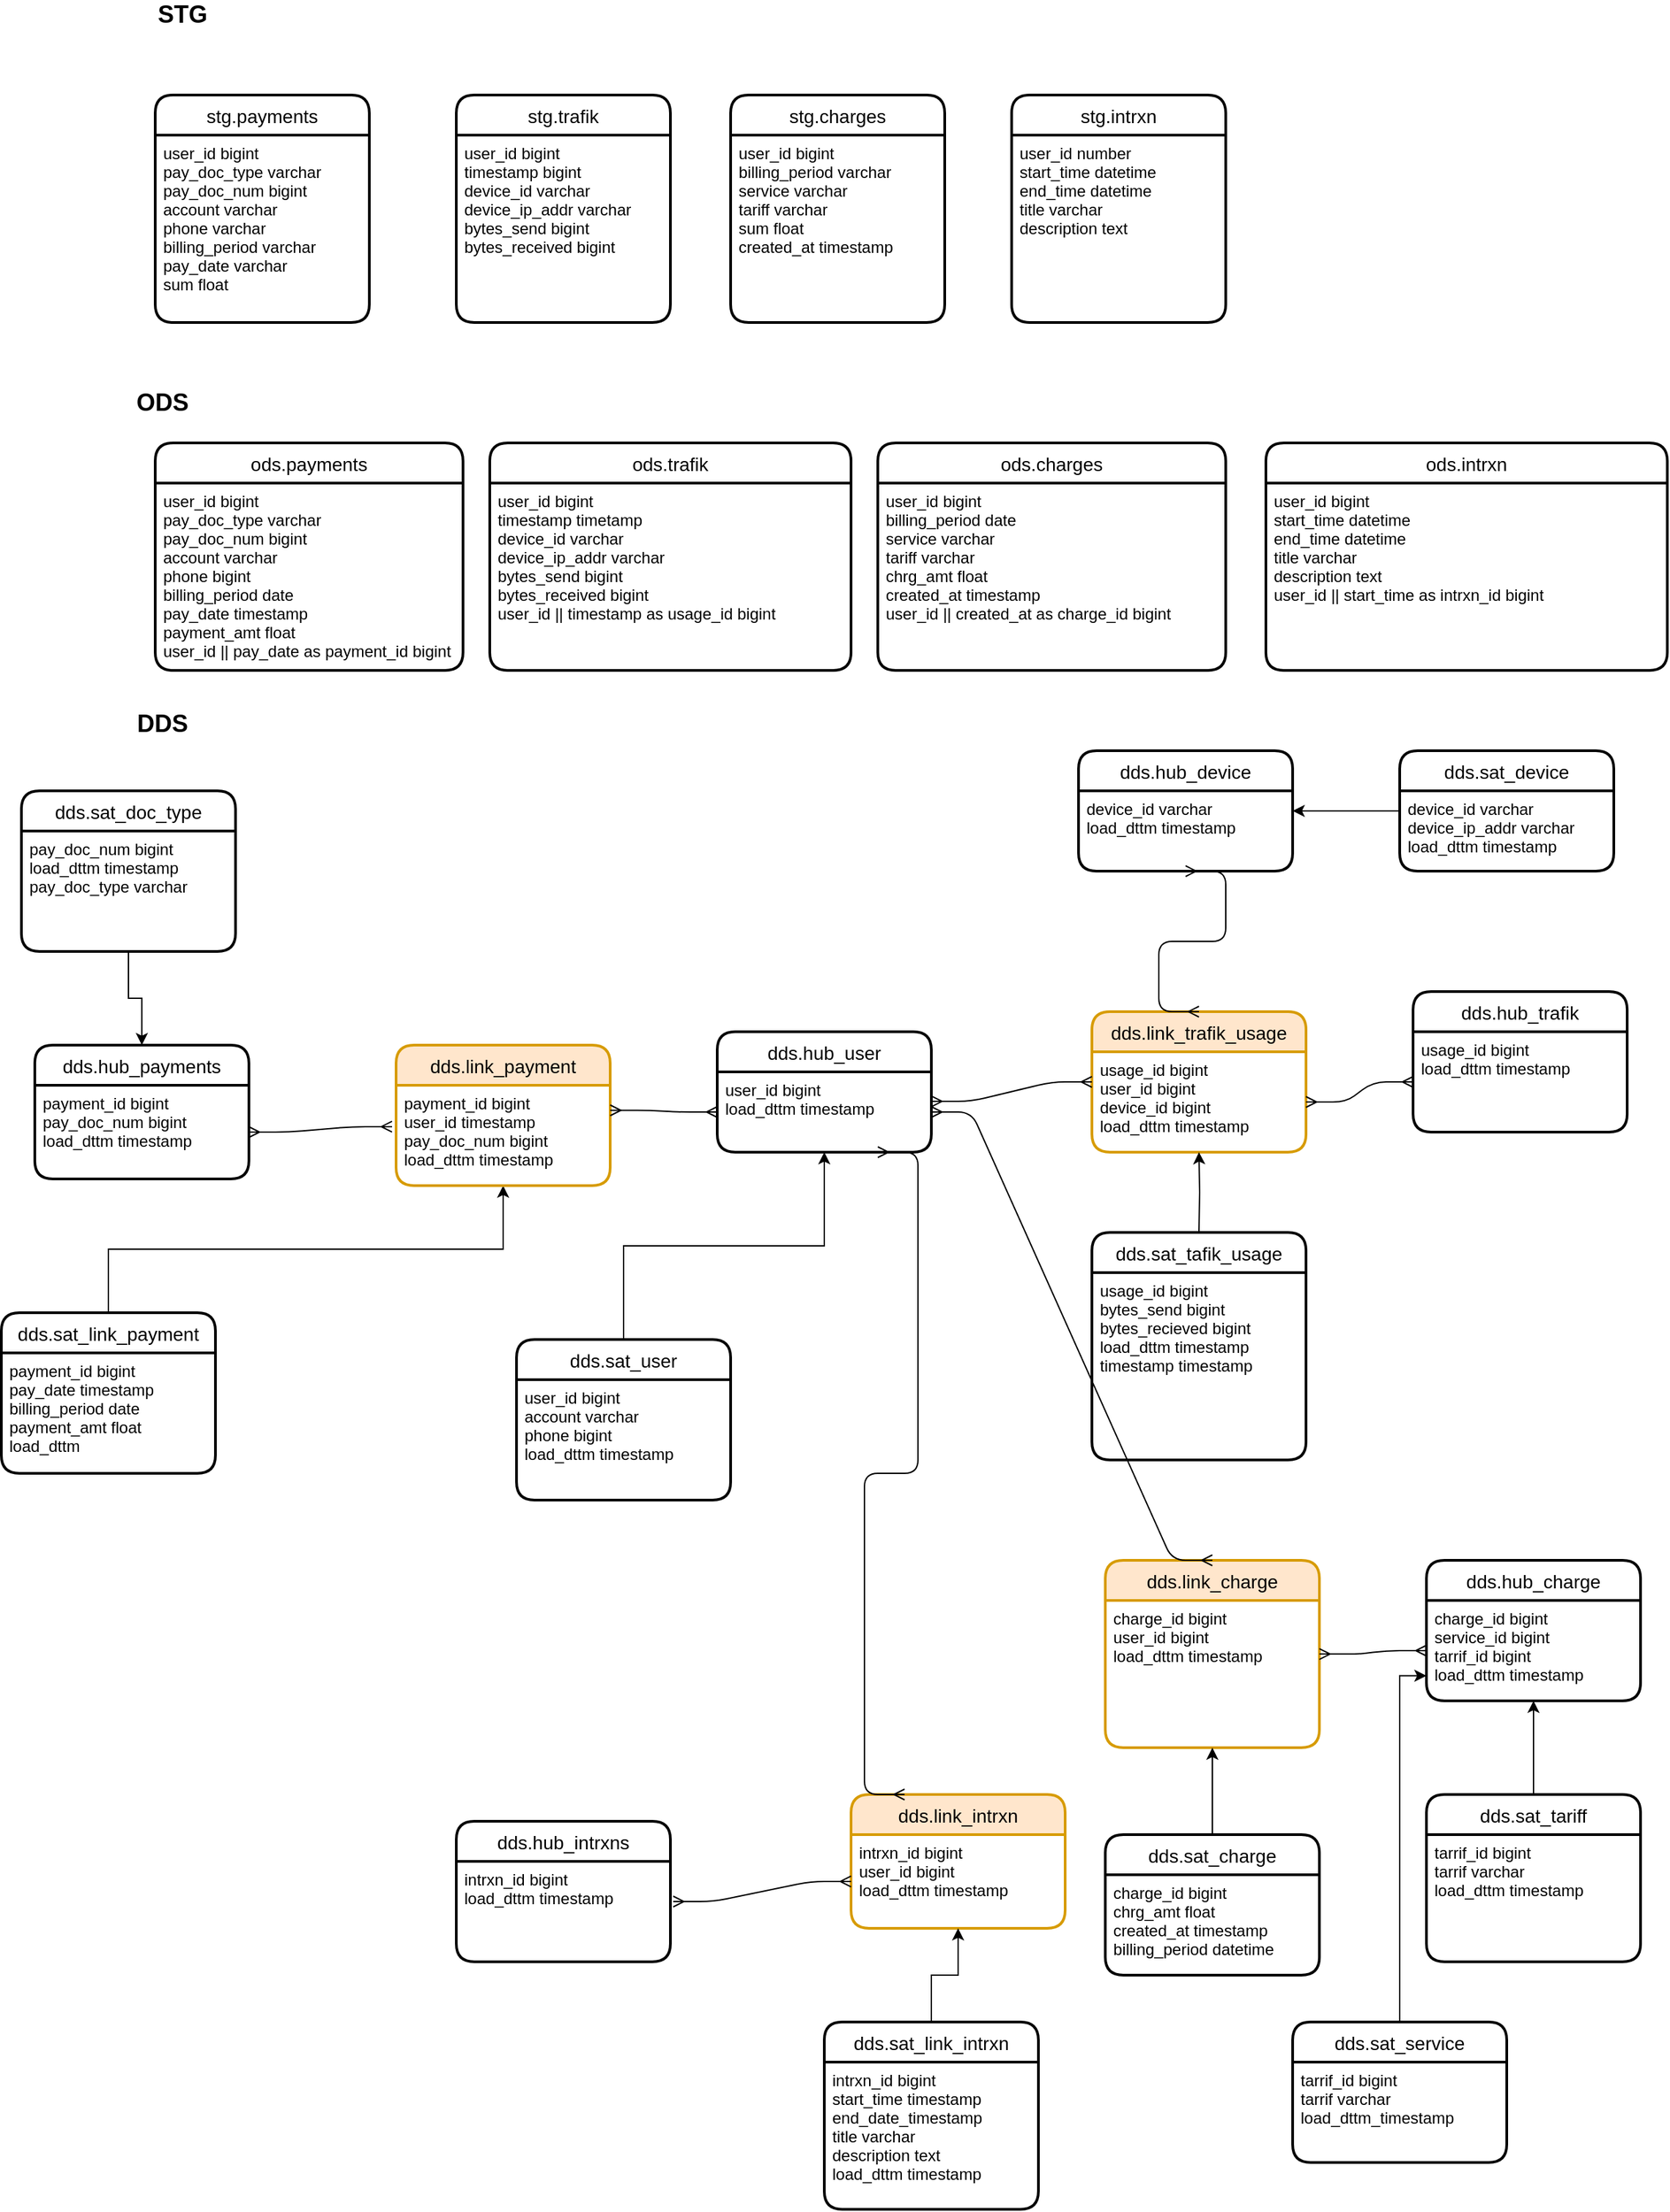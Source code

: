 <mxfile version="14.3.2" type="github">
  <diagram id="R2lEEEUBdFMjLlhIrx00" name="Page-1">
    <mxGraphModel dx="2232" dy="1864" grid="1" gridSize="10" guides="1" tooltips="1" connect="1" arrows="1" fold="1" page="1" pageScale="1" pageWidth="850" pageHeight="1100" math="0" shadow="0" extFonts="Permanent Marker^https://fonts.googleapis.com/css?family=Permanent+Marker">
      <root>
        <mxCell id="0" />
        <mxCell id="1" parent="0" />
        <mxCell id="7S4udObnOnSQ2FF6pkTF-1" value="stg.payments" style="swimlane;childLayout=stackLayout;horizontal=1;startSize=30;horizontalStack=0;rounded=1;fontSize=14;fontStyle=0;strokeWidth=2;resizeParent=0;resizeLast=1;shadow=0;dashed=0;align=center;" parent="1" vertex="1">
          <mxGeometry x="40" y="-120" width="160" height="170" as="geometry" />
        </mxCell>
        <mxCell id="7S4udObnOnSQ2FF6pkTF-2" value="user_id bigint&#xa;pay_doc_type varchar&#xa;pay_doc_num bigint&#xa;account varchar&#xa;phone varchar&#xa;billing_period varchar&#xa;pay_date varchar&#xa;sum float&#xa;&#xa;" style="align=left;strokeColor=none;fillColor=none;spacingLeft=4;fontSize=12;verticalAlign=top;resizable=0;rotatable=0;part=1;" parent="7S4udObnOnSQ2FF6pkTF-1" vertex="1">
          <mxGeometry y="30" width="160" height="140" as="geometry" />
        </mxCell>
        <mxCell id="7S4udObnOnSQ2FF6pkTF-4" value="stg.charges" style="swimlane;childLayout=stackLayout;horizontal=1;startSize=30;horizontalStack=0;rounded=1;fontSize=14;fontStyle=0;strokeWidth=2;resizeParent=0;resizeLast=1;shadow=0;dashed=0;align=center;" parent="1" vertex="1">
          <mxGeometry x="470" y="-120" width="160" height="170" as="geometry" />
        </mxCell>
        <mxCell id="7S4udObnOnSQ2FF6pkTF-5" value="user_id bigint&#xa;billing_period varchar&#xa;service varchar&#xa;tariff varchar&#xa;sum float&#xa;created_at timestamp" style="align=left;strokeColor=none;fillColor=none;spacingLeft=4;fontSize=12;verticalAlign=top;resizable=0;rotatable=0;part=1;" parent="7S4udObnOnSQ2FF6pkTF-4" vertex="1">
          <mxGeometry y="30" width="160" height="140" as="geometry" />
        </mxCell>
        <mxCell id="7S4udObnOnSQ2FF6pkTF-6" value="stg.trafik" style="swimlane;childLayout=stackLayout;horizontal=1;startSize=30;horizontalStack=0;rounded=1;fontSize=14;fontStyle=0;strokeWidth=2;resizeParent=0;resizeLast=1;shadow=0;dashed=0;align=center;" parent="1" vertex="1">
          <mxGeometry x="265" y="-120" width="160" height="170" as="geometry" />
        </mxCell>
        <mxCell id="7S4udObnOnSQ2FF6pkTF-7" value="user_id bigint&#xa;timestamp bigint&#xa;device_id varchar&#xa;device_ip_addr varchar&#xa;bytes_send bigint&#xa;bytes_received bigint&#xa;" style="align=left;strokeColor=none;fillColor=none;spacingLeft=4;fontSize=12;verticalAlign=top;resizable=0;rotatable=0;part=1;" parent="7S4udObnOnSQ2FF6pkTF-6" vertex="1">
          <mxGeometry y="30" width="160" height="140" as="geometry" />
        </mxCell>
        <mxCell id="7S4udObnOnSQ2FF6pkTF-10" value="stg.intrxn" style="swimlane;childLayout=stackLayout;horizontal=1;startSize=30;horizontalStack=0;rounded=1;fontSize=14;fontStyle=0;strokeWidth=2;resizeParent=0;resizeLast=1;shadow=0;dashed=0;align=center;" parent="1" vertex="1">
          <mxGeometry x="680" y="-120" width="160" height="170" as="geometry" />
        </mxCell>
        <mxCell id="7S4udObnOnSQ2FF6pkTF-11" value="user_id number&#xa;start_time datetime&#xa;end_time datetime&#xa;title varchar&#xa;description text" style="align=left;strokeColor=none;fillColor=none;spacingLeft=4;fontSize=12;verticalAlign=top;resizable=0;rotatable=0;part=1;" parent="7S4udObnOnSQ2FF6pkTF-10" vertex="1">
          <mxGeometry y="30" width="160" height="140" as="geometry" />
        </mxCell>
        <mxCell id="7S4udObnOnSQ2FF6pkTF-15" value="&lt;font style=&quot;font-size: 18px&quot;&gt;&lt;b&gt;STG&lt;/b&gt;&lt;/font&gt;" style="text;html=1;align=center;verticalAlign=middle;resizable=0;points=[];autosize=1;" parent="1" vertex="1">
          <mxGeometry x="35" y="-190" width="50" height="20" as="geometry" />
        </mxCell>
        <mxCell id="7S4udObnOnSQ2FF6pkTF-16" value="&lt;font style=&quot;font-size: 18px&quot;&gt;&lt;b&gt;ODS&lt;/b&gt;&lt;/font&gt;" style="text;html=1;align=center;verticalAlign=middle;resizable=0;points=[];autosize=1;" parent="1" vertex="1">
          <mxGeometry x="20" y="100" width="50" height="20" as="geometry" />
        </mxCell>
        <mxCell id="7S4udObnOnSQ2FF6pkTF-17" value="ods.payments" style="swimlane;childLayout=stackLayout;horizontal=1;startSize=30;horizontalStack=0;rounded=1;fontSize=14;fontStyle=0;strokeWidth=2;resizeParent=0;resizeLast=1;shadow=0;dashed=0;align=center;" parent="1" vertex="1">
          <mxGeometry x="40" y="140" width="230" height="170" as="geometry" />
        </mxCell>
        <mxCell id="7S4udObnOnSQ2FF6pkTF-18" value="user_id bigint&#xa;pay_doc_type varchar&#xa;pay_doc_num bigint&#xa;account varchar&#xa;phone bigint&#xa;billing_period date&#xa;pay_date timestamp&#xa;payment_amt float&#xa;user_id || pay_date as payment_id bigint&#xa;&#xa;" style="align=left;strokeColor=none;fillColor=none;spacingLeft=4;fontSize=12;verticalAlign=top;resizable=0;rotatable=0;part=1;" parent="7S4udObnOnSQ2FF6pkTF-17" vertex="1">
          <mxGeometry y="30" width="230" height="140" as="geometry" />
        </mxCell>
        <mxCell id="CGG7622qUOH1zf8zBnxl-1" value="ods.trafik" style="swimlane;childLayout=stackLayout;horizontal=1;startSize=30;horizontalStack=0;rounded=1;fontSize=14;fontStyle=0;strokeWidth=2;resizeParent=0;resizeLast=1;shadow=0;dashed=0;align=center;" vertex="1" parent="1">
          <mxGeometry x="290" y="140" width="270" height="170" as="geometry" />
        </mxCell>
        <mxCell id="CGG7622qUOH1zf8zBnxl-2" value="user_id bigint&#xa;timestamp timetamp&#xa;device_id varchar&#xa;device_ip_addr varchar&#xa;bytes_send bigint&#xa;bytes_received bigint&#xa;user_id || timestamp as usage_id bigint&#xa;" style="align=left;strokeColor=none;fillColor=none;spacingLeft=4;fontSize=12;verticalAlign=top;resizable=0;rotatable=0;part=1;" vertex="1" parent="CGG7622qUOH1zf8zBnxl-1">
          <mxGeometry y="30" width="270" height="140" as="geometry" />
        </mxCell>
        <mxCell id="CGG7622qUOH1zf8zBnxl-3" value="ods.charges" style="swimlane;childLayout=stackLayout;horizontal=1;startSize=30;horizontalStack=0;rounded=1;fontSize=14;fontStyle=0;strokeWidth=2;resizeParent=0;resizeLast=1;shadow=0;dashed=0;align=center;" vertex="1" parent="1">
          <mxGeometry x="580" y="140" width="260" height="170" as="geometry" />
        </mxCell>
        <mxCell id="CGG7622qUOH1zf8zBnxl-4" value="user_id bigint&#xa;billing_period date&#xa;service varchar&#xa;tariff varchar&#xa;chrg_amt float&#xa;created_at timestamp&#xa;user_id || created_at as charge_id bigint&#xa;" style="align=left;strokeColor=none;fillColor=none;spacingLeft=4;fontSize=12;verticalAlign=top;resizable=0;rotatable=0;part=1;" vertex="1" parent="CGG7622qUOH1zf8zBnxl-3">
          <mxGeometry y="30" width="260" height="140" as="geometry" />
        </mxCell>
        <mxCell id="CGG7622qUOH1zf8zBnxl-5" value="ods.intrxn" style="swimlane;childLayout=stackLayout;horizontal=1;startSize=30;horizontalStack=0;rounded=1;fontSize=14;fontStyle=0;strokeWidth=2;resizeParent=0;resizeLast=1;shadow=0;dashed=0;align=center;" vertex="1" parent="1">
          <mxGeometry x="870" y="140" width="300" height="170" as="geometry" />
        </mxCell>
        <mxCell id="CGG7622qUOH1zf8zBnxl-6" value="user_id bigint&#xa;start_time datetime&#xa;end_time datetime&#xa;title varchar&#xa;description text&#xa;user_id || start_time as intrxn_id bigint" style="align=left;strokeColor=none;fillColor=none;spacingLeft=4;fontSize=12;verticalAlign=top;resizable=0;rotatable=0;part=1;" vertex="1" parent="CGG7622qUOH1zf8zBnxl-5">
          <mxGeometry y="30" width="300" height="140" as="geometry" />
        </mxCell>
        <mxCell id="CGG7622qUOH1zf8zBnxl-7" value="&lt;span style=&quot;font-size: 18px&quot;&gt;&lt;b&gt;DDS&lt;/b&gt;&lt;/span&gt;" style="text;html=1;align=center;verticalAlign=middle;resizable=0;points=[];autosize=1;" vertex="1" parent="1">
          <mxGeometry x="20" y="340" width="50" height="20" as="geometry" />
        </mxCell>
        <mxCell id="CGG7622qUOH1zf8zBnxl-8" value="dds.hub_payments" style="swimlane;childLayout=stackLayout;horizontal=1;startSize=30;horizontalStack=0;rounded=1;fontSize=14;fontStyle=0;strokeWidth=2;resizeParent=0;resizeLast=1;shadow=0;dashed=0;align=center;" vertex="1" parent="1">
          <mxGeometry x="-50" y="590" width="160" height="100" as="geometry" />
        </mxCell>
        <mxCell id="CGG7622qUOH1zf8zBnxl-9" value="payment_id bigint&#xa;pay_doc_num bigint &#xa;load_dttm timestamp&#xa;" style="align=left;strokeColor=none;fillColor=none;spacingLeft=4;fontSize=12;verticalAlign=top;resizable=0;rotatable=0;part=1;" vertex="1" parent="CGG7622qUOH1zf8zBnxl-8">
          <mxGeometry y="30" width="160" height="70" as="geometry" />
        </mxCell>
        <mxCell id="CGG7622qUOH1zf8zBnxl-10" value="dds.hub_user" style="swimlane;childLayout=stackLayout;horizontal=1;startSize=30;horizontalStack=0;rounded=1;fontSize=14;fontStyle=0;strokeWidth=2;resizeParent=0;resizeLast=1;shadow=0;dashed=0;align=center;" vertex="1" parent="1">
          <mxGeometry x="460" y="580" width="160" height="90" as="geometry" />
        </mxCell>
        <mxCell id="CGG7622qUOH1zf8zBnxl-11" value="user_id bigint&#xa;load_dttm timestamp&#xa;" style="align=left;strokeColor=none;fillColor=none;spacingLeft=4;fontSize=12;verticalAlign=top;resizable=0;rotatable=0;part=1;" vertex="1" parent="CGG7622qUOH1zf8zBnxl-10">
          <mxGeometry y="30" width="160" height="60" as="geometry" />
        </mxCell>
        <mxCell id="CGG7622qUOH1zf8zBnxl-33" style="edgeStyle=orthogonalEdgeStyle;rounded=0;orthogonalLoop=1;jettySize=auto;html=1;entryX=0.5;entryY=1;entryDx=0;entryDy=0;" edge="1" parent="1" source="CGG7622qUOH1zf8zBnxl-12" target="CGG7622qUOH1zf8zBnxl-11">
          <mxGeometry relative="1" as="geometry" />
        </mxCell>
        <mxCell id="CGG7622qUOH1zf8zBnxl-12" value="dds.sat_user" style="swimlane;childLayout=stackLayout;horizontal=1;startSize=30;horizontalStack=0;rounded=1;fontSize=14;fontStyle=0;strokeWidth=2;resizeParent=0;resizeLast=1;shadow=0;dashed=0;align=center;" vertex="1" parent="1">
          <mxGeometry x="310" y="810" width="160" height="120" as="geometry" />
        </mxCell>
        <mxCell id="CGG7622qUOH1zf8zBnxl-13" value="user_id bigint&#xa;account varchar&#xa;phone bigint&#xa;load_dttm timestamp&#xa;&#xa;" style="align=left;strokeColor=none;fillColor=none;spacingLeft=4;fontSize=12;verticalAlign=top;resizable=0;rotatable=0;part=1;fontStyle=0" vertex="1" parent="CGG7622qUOH1zf8zBnxl-12">
          <mxGeometry y="30" width="160" height="90" as="geometry" />
        </mxCell>
        <mxCell id="CGG7622qUOH1zf8zBnxl-16" value="dds.sat_doc_type" style="swimlane;childLayout=stackLayout;horizontal=1;startSize=30;horizontalStack=0;rounded=1;fontSize=14;fontStyle=0;strokeWidth=2;resizeParent=0;resizeLast=1;shadow=0;dashed=0;align=center;" vertex="1" parent="1">
          <mxGeometry x="-60" y="400" width="160" height="120" as="geometry" />
        </mxCell>
        <mxCell id="CGG7622qUOH1zf8zBnxl-17" value="pay_doc_num bigint&#xa;load_dttm timestamp &#xa;pay_doc_type varchar" style="align=left;strokeColor=none;fillColor=none;spacingLeft=4;fontSize=12;verticalAlign=top;resizable=0;rotatable=0;part=1;fontStyle=0" vertex="1" parent="CGG7622qUOH1zf8zBnxl-16">
          <mxGeometry y="30" width="160" height="90" as="geometry" />
        </mxCell>
        <mxCell id="CGG7622qUOH1zf8zBnxl-34" style="edgeStyle=orthogonalEdgeStyle;rounded=0;orthogonalLoop=1;jettySize=auto;html=1;exitX=0.5;exitY=0;exitDx=0;exitDy=0;entryX=0.5;entryY=1;entryDx=0;entryDy=0;" edge="1" parent="1" source="CGG7622qUOH1zf8zBnxl-18" target="CGG7622qUOH1zf8zBnxl-21">
          <mxGeometry relative="1" as="geometry" />
        </mxCell>
        <mxCell id="CGG7622qUOH1zf8zBnxl-18" value="dds.sat_link_payment" style="swimlane;childLayout=stackLayout;horizontal=1;startSize=30;horizontalStack=0;rounded=1;fontSize=14;fontStyle=0;strokeWidth=2;resizeParent=0;resizeLast=1;shadow=0;dashed=0;align=center;" vertex="1" parent="1">
          <mxGeometry x="-75" y="790" width="160" height="120" as="geometry" />
        </mxCell>
        <mxCell id="CGG7622qUOH1zf8zBnxl-19" value="payment_id bigint &#xa;pay_date timestamp&#xa;billing_period date&#xa;payment_amt float&#xa;load_dttm&#xa;" style="align=left;strokeColor=none;fillColor=none;spacingLeft=4;fontSize=12;verticalAlign=top;resizable=0;rotatable=0;part=1;" vertex="1" parent="CGG7622qUOH1zf8zBnxl-18">
          <mxGeometry y="30" width="160" height="90" as="geometry" />
        </mxCell>
        <mxCell id="CGG7622qUOH1zf8zBnxl-20" value="dds.link_payment" style="swimlane;childLayout=stackLayout;horizontal=1;startSize=30;horizontalStack=0;rounded=1;fontSize=14;fontStyle=0;strokeWidth=2;resizeParent=0;resizeLast=1;shadow=0;dashed=0;align=center;fillColor=#ffe6cc;strokeColor=#d79b00;" vertex="1" parent="1">
          <mxGeometry x="220" y="590" width="160" height="105" as="geometry" />
        </mxCell>
        <mxCell id="CGG7622qUOH1zf8zBnxl-21" value="payment_id bigint&#xa;user_id timestamp&#xa;pay_doc_num bigint&#xa;load_dttm timestamp&#xa;" style="align=left;strokeColor=none;fillColor=none;spacingLeft=4;fontSize=12;verticalAlign=top;resizable=0;rotatable=0;part=1;" vertex="1" parent="CGG7622qUOH1zf8zBnxl-20">
          <mxGeometry y="30" width="160" height="75" as="geometry" />
        </mxCell>
        <mxCell id="CGG7622qUOH1zf8zBnxl-27" value="" style="edgeStyle=entityRelationEdgeStyle;fontSize=12;html=1;endArrow=ERmany;startArrow=ERmany;entryX=0;entryY=0.5;entryDx=0;entryDy=0;exitX=1;exitY=0.25;exitDx=0;exitDy=0;" edge="1" parent="1" source="CGG7622qUOH1zf8zBnxl-21" target="CGG7622qUOH1zf8zBnxl-11">
          <mxGeometry width="100" height="100" relative="1" as="geometry">
            <mxPoint x="490" y="660" as="sourcePoint" />
            <mxPoint x="590" y="560" as="targetPoint" />
          </mxGeometry>
        </mxCell>
        <mxCell id="CGG7622qUOH1zf8zBnxl-38" value="" style="edgeStyle=entityRelationEdgeStyle;fontSize=12;html=1;endArrow=ERmany;startArrow=ERmany;entryX=-0.019;entryY=0.413;entryDx=0;entryDy=0;entryPerimeter=0;" edge="1" parent="1" source="CGG7622qUOH1zf8zBnxl-9" target="CGG7622qUOH1zf8zBnxl-21">
          <mxGeometry width="100" height="100" relative="1" as="geometry">
            <mxPoint x="195" y="575" as="sourcePoint" />
            <mxPoint x="210" y="500" as="targetPoint" />
          </mxGeometry>
        </mxCell>
        <mxCell id="CGG7622qUOH1zf8zBnxl-44" value="dds.link_trafik_usage" style="swimlane;childLayout=stackLayout;horizontal=1;startSize=30;horizontalStack=0;rounded=1;fontSize=14;fontStyle=0;strokeWidth=2;resizeParent=0;resizeLast=1;shadow=0;dashed=0;align=center;fillColor=#ffe6cc;strokeColor=#d79b00;" vertex="1" parent="1">
          <mxGeometry x="740" y="565" width="160" height="105" as="geometry" />
        </mxCell>
        <mxCell id="CGG7622qUOH1zf8zBnxl-45" value="usage_id bigint&#xa;user_id bigint&#xa;device_id bigint&#xa;load_dttm timestamp" style="align=left;strokeColor=none;fillColor=none;spacingLeft=4;fontSize=12;verticalAlign=top;resizable=0;rotatable=0;part=1;" vertex="1" parent="CGG7622qUOH1zf8zBnxl-44">
          <mxGeometry y="30" width="160" height="75" as="geometry" />
        </mxCell>
        <mxCell id="CGG7622qUOH1zf8zBnxl-46" value="dds.hub_trafik" style="swimlane;childLayout=stackLayout;horizontal=1;startSize=30;horizontalStack=0;rounded=1;fontSize=14;fontStyle=0;strokeWidth=2;resizeParent=0;resizeLast=1;shadow=0;dashed=0;align=center;" vertex="1" parent="1">
          <mxGeometry x="980" y="550" width="160" height="105" as="geometry" />
        </mxCell>
        <mxCell id="CGG7622qUOH1zf8zBnxl-47" value="usage_id bigint&#xa;load_dttm timestamp" style="align=left;strokeColor=none;fillColor=none;spacingLeft=4;fontSize=12;verticalAlign=top;resizable=0;rotatable=0;part=1;" vertex="1" parent="CGG7622qUOH1zf8zBnxl-46">
          <mxGeometry y="30" width="160" height="75" as="geometry" />
        </mxCell>
        <mxCell id="CGG7622qUOH1zf8zBnxl-48" value="" style="edgeStyle=entityRelationEdgeStyle;fontSize=12;html=1;endArrow=ERmany;startArrow=ERmany;entryX=1;entryY=0.367;entryDx=0;entryDy=0;entryPerimeter=0;exitX=0;exitY=0.5;exitDx=0;exitDy=0;" edge="1" parent="1" source="CGG7622qUOH1zf8zBnxl-44" target="CGG7622qUOH1zf8zBnxl-11">
          <mxGeometry width="100" height="100" relative="1" as="geometry">
            <mxPoint x="860" y="770" as="sourcePoint" />
            <mxPoint x="960" y="670" as="targetPoint" />
          </mxGeometry>
        </mxCell>
        <mxCell id="CGG7622qUOH1zf8zBnxl-59" value="" style="edgeStyle=entityRelationEdgeStyle;fontSize=12;html=1;endArrow=ERmany;startArrow=ERmany;entryX=1;entryY=0.5;entryDx=0;entryDy=0;exitX=0;exitY=0.5;exitDx=0;exitDy=0;" edge="1" parent="1" source="CGG7622qUOH1zf8zBnxl-47" target="CGG7622qUOH1zf8zBnxl-45">
          <mxGeometry width="100" height="100" relative="1" as="geometry">
            <mxPoint x="820" y="830" as="sourcePoint" />
            <mxPoint x="920" y="730" as="targetPoint" />
          </mxGeometry>
        </mxCell>
        <mxCell id="CGG7622qUOH1zf8zBnxl-64" value="dds.sat_tafik_usage" style="swimlane;childLayout=stackLayout;horizontal=1;startSize=30;horizontalStack=0;rounded=1;fontSize=14;fontStyle=0;strokeWidth=2;resizeParent=0;resizeLast=1;shadow=0;dashed=0;align=center;" vertex="1" parent="1">
          <mxGeometry x="740" y="730" width="160" height="170" as="geometry" />
        </mxCell>
        <mxCell id="CGG7622qUOH1zf8zBnxl-65" value="usage_id bigint &#xa;bytes_send bigint&#xa;bytes_recieved bigint&#xa;load_dttm timestamp&#xa;timestamp timestamp&#xa;" style="align=left;strokeColor=none;fillColor=none;spacingLeft=4;fontSize=12;verticalAlign=top;resizable=0;rotatable=0;part=1;" vertex="1" parent="CGG7622qUOH1zf8zBnxl-64">
          <mxGeometry y="30" width="160" height="140" as="geometry" />
        </mxCell>
        <mxCell id="CGG7622qUOH1zf8zBnxl-68" style="edgeStyle=orthogonalEdgeStyle;rounded=0;orthogonalLoop=1;jettySize=auto;html=1;entryX=0.5;entryY=1;entryDx=0;entryDy=0;" edge="1" parent="1" target="CGG7622qUOH1zf8zBnxl-45">
          <mxGeometry relative="1" as="geometry">
            <mxPoint x="820" y="730" as="sourcePoint" />
          </mxGeometry>
        </mxCell>
        <mxCell id="CGG7622qUOH1zf8zBnxl-88" style="edgeStyle=orthogonalEdgeStyle;rounded=0;orthogonalLoop=1;jettySize=auto;html=1;entryX=1;entryY=0.25;entryDx=0;entryDy=0;" edge="1" parent="1" source="CGG7622qUOH1zf8zBnxl-72" target="CGG7622qUOH1zf8zBnxl-87">
          <mxGeometry relative="1" as="geometry" />
        </mxCell>
        <mxCell id="CGG7622qUOH1zf8zBnxl-72" value="dds.sat_device" style="swimlane;childLayout=stackLayout;horizontal=1;startSize=30;horizontalStack=0;rounded=1;fontSize=14;fontStyle=0;strokeWidth=2;resizeParent=0;resizeLast=1;shadow=0;dashed=0;align=center;" vertex="1" parent="1">
          <mxGeometry x="970" y="370" width="160" height="90" as="geometry" />
        </mxCell>
        <mxCell id="CGG7622qUOH1zf8zBnxl-73" value="device_id varchar&#xa;device_ip_addr varchar&#xa;load_dttm timestamp" style="align=left;strokeColor=none;fillColor=none;spacingLeft=4;fontSize=12;verticalAlign=top;resizable=0;rotatable=0;part=1;" vertex="1" parent="CGG7622qUOH1zf8zBnxl-72">
          <mxGeometry y="30" width="160" height="60" as="geometry" />
        </mxCell>
        <mxCell id="CGG7622qUOH1zf8zBnxl-78" value="dds.link_charge" style="swimlane;childLayout=stackLayout;horizontal=1;startSize=30;horizontalStack=0;rounded=1;fontSize=14;fontStyle=0;strokeWidth=2;resizeParent=0;resizeLast=1;shadow=0;dashed=0;align=center;fillColor=#ffe6cc;strokeColor=#d79b00;" vertex="1" parent="1">
          <mxGeometry x="750" y="975" width="160" height="140" as="geometry" />
        </mxCell>
        <mxCell id="CGG7622qUOH1zf8zBnxl-79" value="charge_id bigint&#xa;user_id bigint&#xa;load_dttm timestamp" style="align=left;strokeColor=none;fillColor=none;spacingLeft=4;fontSize=12;verticalAlign=top;resizable=0;rotatable=0;part=1;" vertex="1" parent="CGG7622qUOH1zf8zBnxl-78">
          <mxGeometry y="30" width="160" height="110" as="geometry" />
        </mxCell>
        <mxCell id="CGG7622qUOH1zf8zBnxl-80" value="dds.hub_charge" style="swimlane;childLayout=stackLayout;horizontal=1;startSize=30;horizontalStack=0;rounded=1;fontSize=14;fontStyle=0;strokeWidth=2;resizeParent=0;resizeLast=1;shadow=0;dashed=0;align=center;" vertex="1" parent="1">
          <mxGeometry x="990" y="975" width="160" height="105" as="geometry" />
        </mxCell>
        <mxCell id="CGG7622qUOH1zf8zBnxl-81" value="charge_id bigint&#xa;service_id bigint&#xa;tarrif_id bigint&#xa;load_dttm timestamp&#xa;" style="align=left;strokeColor=none;fillColor=none;spacingLeft=4;fontSize=12;verticalAlign=top;resizable=0;rotatable=0;part=1;" vertex="1" parent="CGG7622qUOH1zf8zBnxl-80">
          <mxGeometry y="30" width="160" height="75" as="geometry" />
        </mxCell>
        <mxCell id="CGG7622qUOH1zf8zBnxl-83" style="edgeStyle=orthogonalEdgeStyle;rounded=0;orthogonalLoop=1;jettySize=auto;html=1;entryX=0.5;entryY=0;entryDx=0;entryDy=0;" edge="1" parent="1" source="CGG7622qUOH1zf8zBnxl-17" target="CGG7622qUOH1zf8zBnxl-8">
          <mxGeometry relative="1" as="geometry" />
        </mxCell>
        <mxCell id="CGG7622qUOH1zf8zBnxl-84" value="" style="edgeStyle=entityRelationEdgeStyle;fontSize=12;html=1;endArrow=ERmany;startArrow=ERmany;exitX=0.5;exitY=0;exitDx=0;exitDy=0;" edge="1" parent="1" source="CGG7622qUOH1zf8zBnxl-78" target="CGG7622qUOH1zf8zBnxl-11">
          <mxGeometry width="100" height="100" relative="1" as="geometry">
            <mxPoint x="420" y="1200" as="sourcePoint" />
            <mxPoint x="520" y="1100" as="targetPoint" />
          </mxGeometry>
        </mxCell>
        <mxCell id="CGG7622qUOH1zf8zBnxl-86" value="dds.hub_device" style="swimlane;childLayout=stackLayout;horizontal=1;startSize=30;horizontalStack=0;rounded=1;fontSize=14;fontStyle=0;strokeWidth=2;resizeParent=0;resizeLast=1;shadow=0;dashed=0;align=center;" vertex="1" parent="1">
          <mxGeometry x="730" y="370" width="160" height="90" as="geometry" />
        </mxCell>
        <mxCell id="CGG7622qUOH1zf8zBnxl-87" value="device_id varchar&#xa;load_dttm timestamp" style="align=left;strokeColor=none;fillColor=none;spacingLeft=4;fontSize=12;verticalAlign=top;resizable=0;rotatable=0;part=1;" vertex="1" parent="CGG7622qUOH1zf8zBnxl-86">
          <mxGeometry y="30" width="160" height="60" as="geometry" />
        </mxCell>
        <mxCell id="CGG7622qUOH1zf8zBnxl-89" value="" style="edgeStyle=entityRelationEdgeStyle;fontSize=12;html=1;endArrow=ERmany;startArrow=ERmany;entryX=0.5;entryY=1;entryDx=0;entryDy=0;exitX=0.5;exitY=0;exitDx=0;exitDy=0;" edge="1" parent="1" source="CGG7622qUOH1zf8zBnxl-44" target="CGG7622qUOH1zf8zBnxl-87">
          <mxGeometry width="100" height="100" relative="1" as="geometry">
            <mxPoint x="570" y="540" as="sourcePoint" />
            <mxPoint x="670" y="440" as="targetPoint" />
          </mxGeometry>
        </mxCell>
        <mxCell id="CGG7622qUOH1zf8zBnxl-97" style="edgeStyle=orthogonalEdgeStyle;rounded=0;orthogonalLoop=1;jettySize=auto;html=1;entryX=0.5;entryY=1;entryDx=0;entryDy=0;" edge="1" parent="1" source="CGG7622qUOH1zf8zBnxl-90" target="CGG7622qUOH1zf8zBnxl-81">
          <mxGeometry relative="1" as="geometry" />
        </mxCell>
        <mxCell id="CGG7622qUOH1zf8zBnxl-90" value="dds.sat_tariff" style="swimlane;childLayout=stackLayout;horizontal=1;startSize=30;horizontalStack=0;rounded=1;fontSize=14;fontStyle=0;strokeWidth=2;resizeParent=0;resizeLast=1;shadow=0;dashed=0;align=center;" vertex="1" parent="1">
          <mxGeometry x="990" y="1150" width="160" height="125" as="geometry" />
        </mxCell>
        <mxCell id="CGG7622qUOH1zf8zBnxl-91" value="tarrif_id bigint&#xa;tarrif varchar&#xa;load_dttm timestamp" style="align=left;strokeColor=none;fillColor=none;spacingLeft=4;fontSize=12;verticalAlign=top;resizable=0;rotatable=0;part=1;" vertex="1" parent="CGG7622qUOH1zf8zBnxl-90">
          <mxGeometry y="30" width="160" height="95" as="geometry" />
        </mxCell>
        <mxCell id="CGG7622qUOH1zf8zBnxl-98" style="edgeStyle=orthogonalEdgeStyle;rounded=0;orthogonalLoop=1;jettySize=auto;html=1;entryX=0;entryY=0.75;entryDx=0;entryDy=0;" edge="1" parent="1" source="CGG7622qUOH1zf8zBnxl-92" target="CGG7622qUOH1zf8zBnxl-81">
          <mxGeometry relative="1" as="geometry" />
        </mxCell>
        <mxCell id="CGG7622qUOH1zf8zBnxl-92" value="dds.sat_service" style="swimlane;childLayout=stackLayout;horizontal=1;startSize=30;horizontalStack=0;rounded=1;fontSize=14;fontStyle=0;strokeWidth=2;resizeParent=0;resizeLast=1;shadow=0;dashed=0;align=center;" vertex="1" parent="1">
          <mxGeometry x="890" y="1320" width="160" height="105" as="geometry" />
        </mxCell>
        <mxCell id="CGG7622qUOH1zf8zBnxl-93" value="tarrif_id bigint&#xa;tarrif varchar&#xa;load_dttm_timestamp" style="align=left;strokeColor=none;fillColor=none;spacingLeft=4;fontSize=12;verticalAlign=top;resizable=0;rotatable=0;part=1;" vertex="1" parent="CGG7622qUOH1zf8zBnxl-92">
          <mxGeometry y="30" width="160" height="75" as="geometry" />
        </mxCell>
        <mxCell id="CGG7622qUOH1zf8zBnxl-96" style="edgeStyle=orthogonalEdgeStyle;rounded=0;orthogonalLoop=1;jettySize=auto;html=1;entryX=0.5;entryY=1;entryDx=0;entryDy=0;" edge="1" parent="1" source="CGG7622qUOH1zf8zBnxl-94" target="CGG7622qUOH1zf8zBnxl-79">
          <mxGeometry relative="1" as="geometry" />
        </mxCell>
        <mxCell id="CGG7622qUOH1zf8zBnxl-94" value="dds.sat_charge" style="swimlane;childLayout=stackLayout;horizontal=1;startSize=30;horizontalStack=0;rounded=1;fontSize=14;fontStyle=0;strokeWidth=2;resizeParent=0;resizeLast=1;shadow=0;dashed=0;align=center;" vertex="1" parent="1">
          <mxGeometry x="750" y="1180" width="160" height="105" as="geometry" />
        </mxCell>
        <mxCell id="CGG7622qUOH1zf8zBnxl-95" value="charge_id bigint&#xa;chrg_amt float&#xa;created_at timestamp&#xa;billing_period datetime" style="align=left;strokeColor=none;fillColor=none;spacingLeft=4;fontSize=12;verticalAlign=top;resizable=0;rotatable=0;part=1;" vertex="1" parent="CGG7622qUOH1zf8zBnxl-94">
          <mxGeometry y="30" width="160" height="75" as="geometry" />
        </mxCell>
        <mxCell id="CGG7622qUOH1zf8zBnxl-99" value="dds.hub_intrxns" style="swimlane;childLayout=stackLayout;horizontal=1;startSize=30;horizontalStack=0;rounded=1;fontSize=14;fontStyle=0;strokeWidth=2;resizeParent=0;resizeLast=1;shadow=0;dashed=0;align=center;" vertex="1" parent="1">
          <mxGeometry x="265" y="1170" width="160" height="105" as="geometry" />
        </mxCell>
        <mxCell id="CGG7622qUOH1zf8zBnxl-100" value="intrxn_id bigint&#xa;load_dttm timestamp" style="align=left;strokeColor=none;fillColor=none;spacingLeft=4;fontSize=12;verticalAlign=top;resizable=0;rotatable=0;part=1;" vertex="1" parent="CGG7622qUOH1zf8zBnxl-99">
          <mxGeometry y="30" width="160" height="75" as="geometry" />
        </mxCell>
        <mxCell id="CGG7622qUOH1zf8zBnxl-105" value="dds.link_intrxn" style="swimlane;childLayout=stackLayout;horizontal=1;startSize=30;horizontalStack=0;rounded=1;fontSize=14;fontStyle=0;strokeWidth=2;resizeParent=0;resizeLast=1;shadow=0;dashed=0;align=center;fillColor=#ffe6cc;strokeColor=#d79b00;" vertex="1" parent="1">
          <mxGeometry x="560" y="1150" width="160" height="100" as="geometry" />
        </mxCell>
        <mxCell id="CGG7622qUOH1zf8zBnxl-106" value="intrxn_id bigint&#xa;user_id bigint&#xa;load_dttm timestamp" style="align=left;strokeColor=none;fillColor=none;spacingLeft=4;fontSize=12;verticalAlign=top;resizable=0;rotatable=0;part=1;" vertex="1" parent="CGG7622qUOH1zf8zBnxl-105">
          <mxGeometry y="30" width="160" height="70" as="geometry" />
        </mxCell>
        <mxCell id="CGG7622qUOH1zf8zBnxl-109" value="" style="edgeStyle=entityRelationEdgeStyle;fontSize=12;html=1;endArrow=ERmany;startArrow=ERmany;entryX=0.75;entryY=1;entryDx=0;entryDy=0;exitX=0.25;exitY=0;exitDx=0;exitDy=0;" edge="1" parent="1" source="CGG7622qUOH1zf8zBnxl-105" target="CGG7622qUOH1zf8zBnxl-11">
          <mxGeometry width="100" height="100" relative="1" as="geometry">
            <mxPoint x="560" y="1100" as="sourcePoint" />
            <mxPoint x="660" y="1000" as="targetPoint" />
          </mxGeometry>
        </mxCell>
        <mxCell id="CGG7622qUOH1zf8zBnxl-110" value="" style="edgeStyle=entityRelationEdgeStyle;fontSize=12;html=1;endArrow=ERmany;startArrow=ERmany;entryX=1.013;entryY=0.4;entryDx=0;entryDy=0;entryPerimeter=0;exitX=0;exitY=0.5;exitDx=0;exitDy=0;" edge="1" parent="1" source="CGG7622qUOH1zf8zBnxl-106" target="CGG7622qUOH1zf8zBnxl-100">
          <mxGeometry width="100" height="100" relative="1" as="geometry">
            <mxPoint x="580" y="1460" as="sourcePoint" />
            <mxPoint x="680" y="1360" as="targetPoint" />
          </mxGeometry>
        </mxCell>
        <mxCell id="CGG7622qUOH1zf8zBnxl-111" value="" style="edgeStyle=entityRelationEdgeStyle;fontSize=12;html=1;endArrow=ERmany;startArrow=ERmany;entryX=1;entryY=0.364;entryDx=0;entryDy=0;entryPerimeter=0;exitX=0;exitY=0.5;exitDx=0;exitDy=0;" edge="1" parent="1" source="CGG7622qUOH1zf8zBnxl-81" target="CGG7622qUOH1zf8zBnxl-79">
          <mxGeometry width="100" height="100" relative="1" as="geometry">
            <mxPoint x="650" y="1430" as="sourcePoint" />
            <mxPoint x="750" y="1330" as="targetPoint" />
          </mxGeometry>
        </mxCell>
        <mxCell id="CGG7622qUOH1zf8zBnxl-114" style="edgeStyle=orthogonalEdgeStyle;rounded=0;orthogonalLoop=1;jettySize=auto;html=1;entryX=0.5;entryY=1;entryDx=0;entryDy=0;" edge="1" parent="1" source="CGG7622qUOH1zf8zBnxl-112" target="CGG7622qUOH1zf8zBnxl-106">
          <mxGeometry relative="1" as="geometry" />
        </mxCell>
        <mxCell id="CGG7622qUOH1zf8zBnxl-112" value="dds.sat_link_intrxn" style="swimlane;childLayout=stackLayout;horizontal=1;startSize=30;horizontalStack=0;rounded=1;fontSize=14;fontStyle=0;strokeWidth=2;resizeParent=0;resizeLast=1;shadow=0;dashed=0;align=center;" vertex="1" parent="1">
          <mxGeometry x="540" y="1320" width="160" height="140" as="geometry" />
        </mxCell>
        <mxCell id="CGG7622qUOH1zf8zBnxl-113" value="intrxn_id bigint&#xa;start_time timestamp&#xa;end_date_timestamp&#xa;title varchar&#xa;description text &#xa;load_dttm timestamp" style="align=left;strokeColor=none;fillColor=none;spacingLeft=4;fontSize=12;verticalAlign=top;resizable=0;rotatable=0;part=1;" vertex="1" parent="CGG7622qUOH1zf8zBnxl-112">
          <mxGeometry y="30" width="160" height="110" as="geometry" />
        </mxCell>
      </root>
    </mxGraphModel>
  </diagram>
</mxfile>
